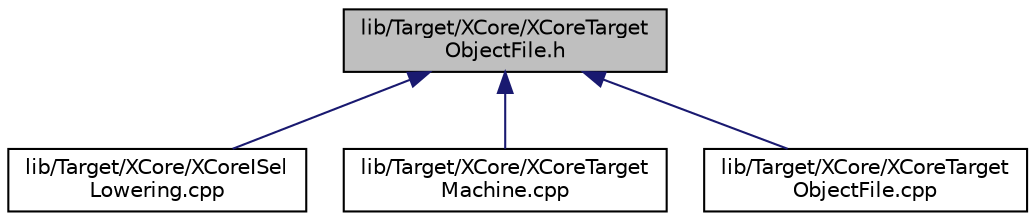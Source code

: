 digraph "lib/Target/XCore/XCoreTargetObjectFile.h"
{
 // LATEX_PDF_SIZE
  bgcolor="transparent";
  edge [fontname="Helvetica",fontsize="10",labelfontname="Helvetica",labelfontsize="10"];
  node [fontname="Helvetica",fontsize="10",shape=record];
  Node1 [label="lib/Target/XCore/XCoreTarget\lObjectFile.h",height=0.2,width=0.4,color="black", fillcolor="grey75", style="filled", fontcolor="black",tooltip=" "];
  Node1 -> Node2 [dir="back",color="midnightblue",fontsize="10",style="solid",fontname="Helvetica"];
  Node2 [label="lib/Target/XCore/XCoreISel\lLowering.cpp",height=0.2,width=0.4,color="black",URL="$XCoreISelLowering_8cpp.html",tooltip=" "];
  Node1 -> Node3 [dir="back",color="midnightblue",fontsize="10",style="solid",fontname="Helvetica"];
  Node3 [label="lib/Target/XCore/XCoreTarget\lMachine.cpp",height=0.2,width=0.4,color="black",URL="$XCoreTargetMachine_8cpp.html",tooltip=" "];
  Node1 -> Node4 [dir="back",color="midnightblue",fontsize="10",style="solid",fontname="Helvetica"];
  Node4 [label="lib/Target/XCore/XCoreTarget\lObjectFile.cpp",height=0.2,width=0.4,color="black",URL="$XCoreTargetObjectFile_8cpp.html",tooltip=" "];
}
